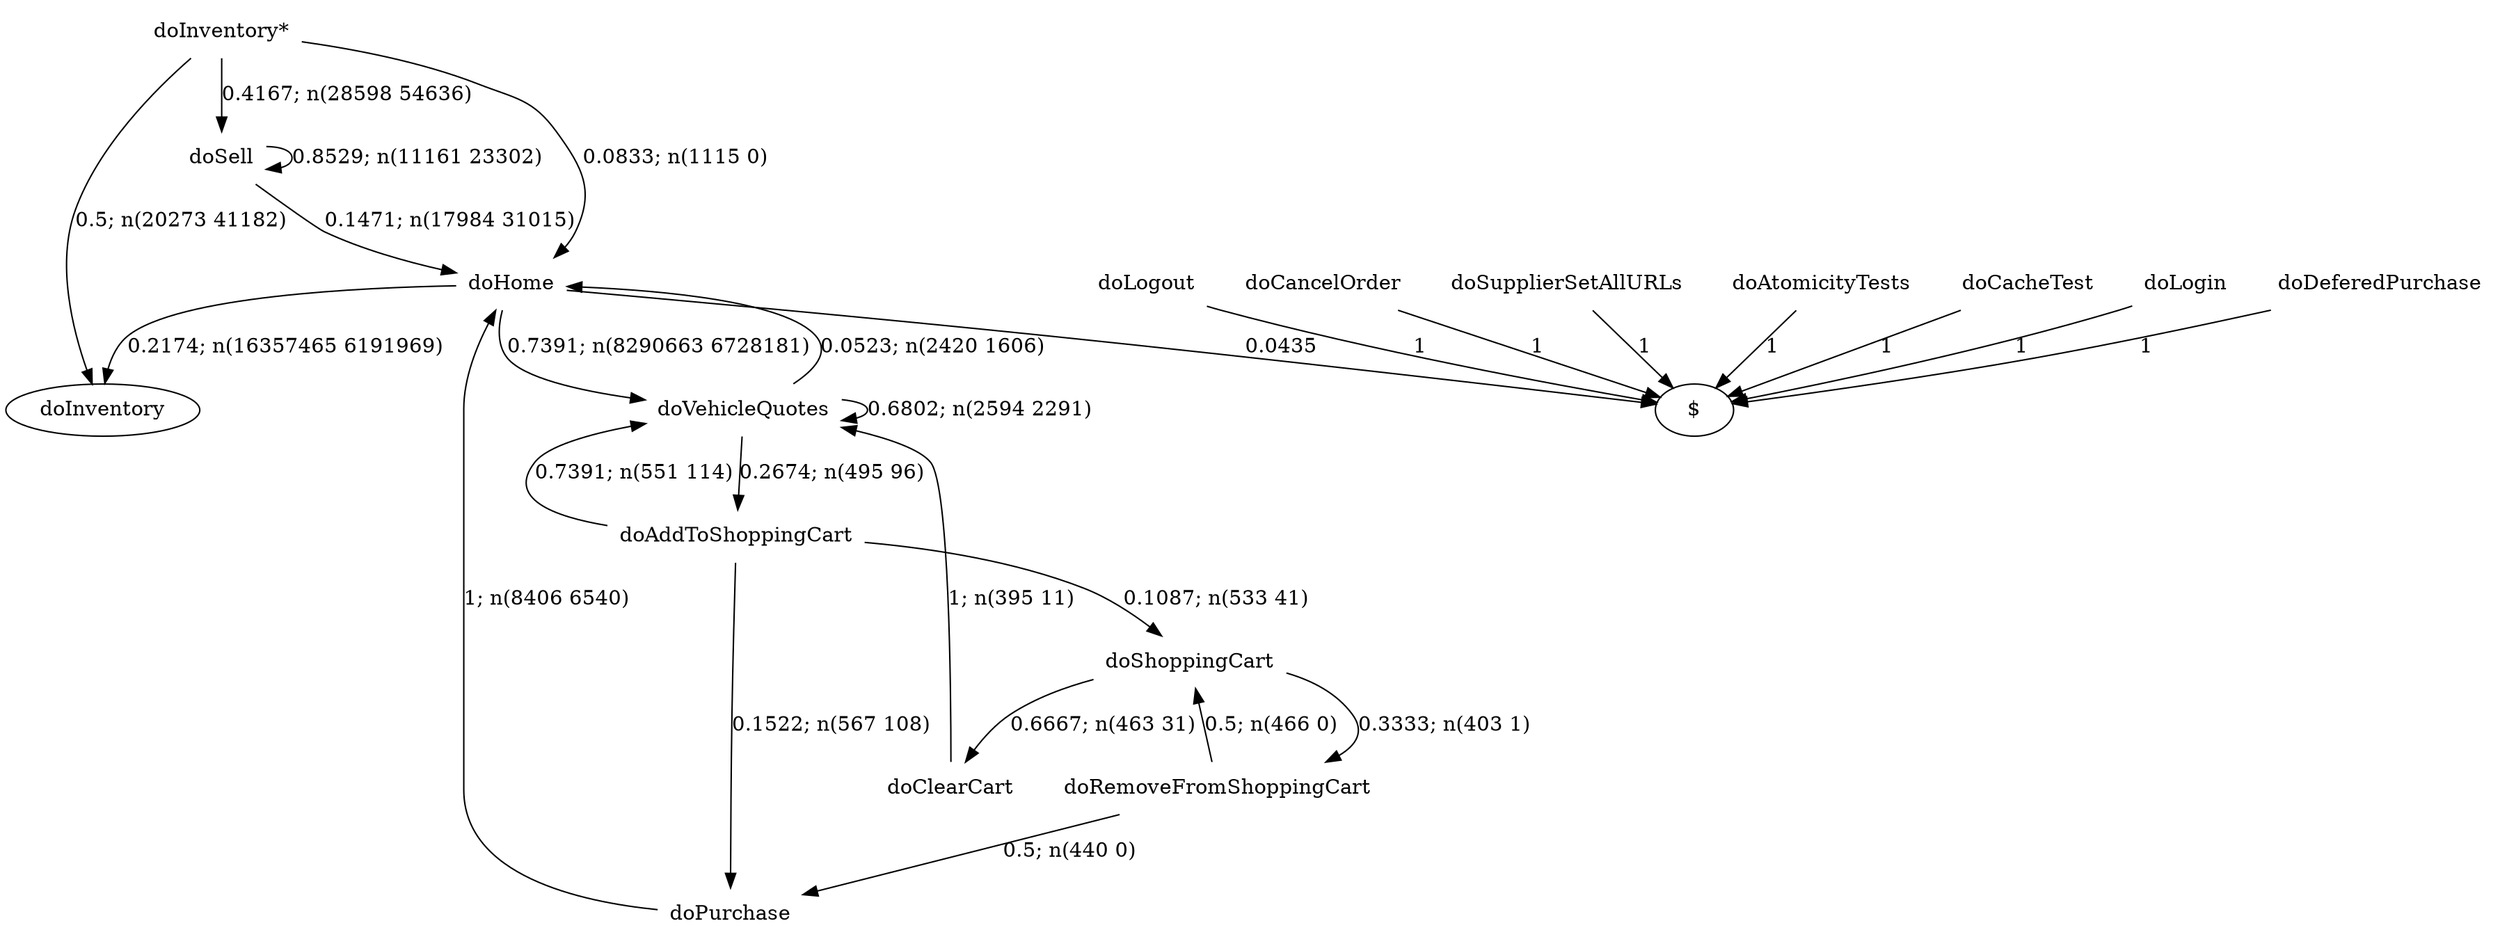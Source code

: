 digraph G {"doInventory*" [label="doInventory*",shape=none];"doSupplierSetAllURLs" [label="doSupplierSetAllURLs",shape=none];"doAtomicityTests" [label="doAtomicityTests",shape=none];"doCacheTest" [label="doCacheTest",shape=none];"doLogin" [label="doLogin",shape=none];"doVehicleQuotes" [label="doVehicleQuotes",shape=none];"doAddToShoppingCart" [label="doAddToShoppingCart",shape=none];"doDeferedPurchase" [label="doDeferedPurchase",shape=none];"doHome" [label="doHome",shape=none];"doShoppingCart" [label="doShoppingCart",shape=none];"doClearCart" [label="doClearCart",shape=none];"doPurchase" [label="doPurchase",shape=none];"doSell" [label="doSell",shape=none];"doLogout" [label="doLogout",shape=none];"doCancelOrder" [label="doCancelOrder",shape=none];"doRemoveFromShoppingCart" [label="doRemoveFromShoppingCart",shape=none];"doInventory*"->"doInventory" [style=solid,label="0.5; n(20273 41182)"];"doInventory*"->"doHome" [style=solid,label="0.0833; n(1115 0)"];"doInventory*"->"doSell" [style=solid,label="0.4167; n(28598 54636)"];"doSupplierSetAllURLs"->"$" [style=solid,label="1"];"doAtomicityTests"->"$" [style=solid,label="1"];"doCacheTest"->"$" [style=solid,label="1"];"doLogin"->"$" [style=solid,label="1"];"doVehicleQuotes"->"doVehicleQuotes" [style=solid,label="0.6802; n(2594 2291)"];"doVehicleQuotes"->"doAddToShoppingCart" [style=solid,label="0.2674; n(495 96)"];"doVehicleQuotes"->"doHome" [style=solid,label="0.0523; n(2420 1606)"];"doAddToShoppingCart"->"doVehicleQuotes" [style=solid,label="0.7391; n(551 114)"];"doAddToShoppingCart"->"doShoppingCart" [style=solid,label="0.1087; n(533 41)"];"doAddToShoppingCart"->"doPurchase" [style=solid,label="0.1522; n(567 108)"];"doDeferedPurchase"->"$" [style=solid,label="1"];"doHome"->"doInventory" [style=solid,label="0.2174; n(16357465 6191969)"];"doHome"->"doVehicleQuotes" [style=solid,label="0.7391; n(8290663 6728181)"];"doHome"->"$" [style=solid,label="0.0435"];"doShoppingCart"->"doClearCart" [style=solid,label="0.6667; n(463 31)"];"doShoppingCart"->"doRemoveFromShoppingCart" [style=solid,label="0.3333; n(403 1)"];"doClearCart"->"doVehicleQuotes" [style=solid,label="1; n(395 11)"];"doPurchase"->"doHome" [style=solid,label="1; n(8406 6540)"];"doSell"->"doHome" [style=solid,label="0.1471; n(17984 31015)"];"doSell"->"doSell" [style=solid,label="0.8529; n(11161 23302)"];"doLogout"->"$" [style=solid,label="1"];"doCancelOrder"->"$" [style=solid,label="1"];"doRemoveFromShoppingCart"->"doShoppingCart" [style=solid,label="0.5; n(466 0)"];"doRemoveFromShoppingCart"->"doPurchase" [style=solid,label="0.5; n(440 0)"];}